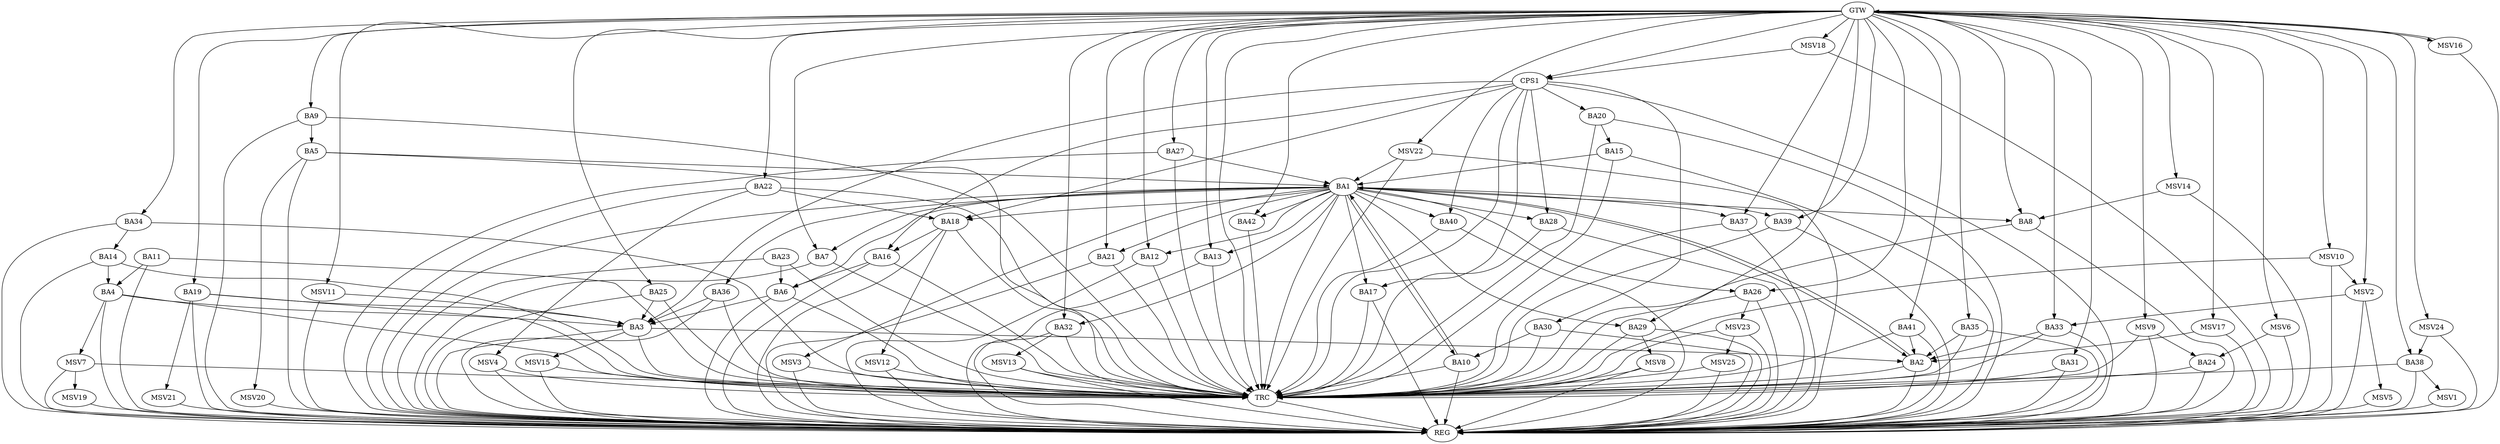 strict digraph G {
  BA1 [ label="BA1" ];
  BA2 [ label="BA2" ];
  BA3 [ label="BA3" ];
  BA4 [ label="BA4" ];
  BA5 [ label="BA5" ];
  BA6 [ label="BA6" ];
  BA7 [ label="BA7" ];
  BA8 [ label="BA8" ];
  BA9 [ label="BA9" ];
  BA10 [ label="BA10" ];
  BA11 [ label="BA11" ];
  BA12 [ label="BA12" ];
  BA13 [ label="BA13" ];
  BA14 [ label="BA14" ];
  BA15 [ label="BA15" ];
  BA16 [ label="BA16" ];
  BA17 [ label="BA17" ];
  BA18 [ label="BA18" ];
  BA19 [ label="BA19" ];
  BA20 [ label="BA20" ];
  BA21 [ label="BA21" ];
  BA22 [ label="BA22" ];
  BA23 [ label="BA23" ];
  BA24 [ label="BA24" ];
  BA25 [ label="BA25" ];
  BA26 [ label="BA26" ];
  BA27 [ label="BA27" ];
  BA28 [ label="BA28" ];
  BA29 [ label="BA29" ];
  BA30 [ label="BA30" ];
  BA31 [ label="BA31" ];
  BA32 [ label="BA32" ];
  BA33 [ label="BA33" ];
  BA34 [ label="BA34" ];
  BA35 [ label="BA35" ];
  BA36 [ label="BA36" ];
  BA37 [ label="BA37" ];
  BA38 [ label="BA38" ];
  BA39 [ label="BA39" ];
  BA40 [ label="BA40" ];
  BA41 [ label="BA41" ];
  BA42 [ label="BA42" ];
  CPS1 [ label="CPS1" ];
  GTW [ label="GTW" ];
  REG [ label="REG" ];
  TRC [ label="TRC" ];
  MSV1 [ label="MSV1" ];
  MSV2 [ label="MSV2" ];
  MSV3 [ label="MSV3" ];
  MSV4 [ label="MSV4" ];
  MSV5 [ label="MSV5" ];
  MSV6 [ label="MSV6" ];
  MSV7 [ label="MSV7" ];
  MSV8 [ label="MSV8" ];
  MSV9 [ label="MSV9" ];
  MSV10 [ label="MSV10" ];
  MSV11 [ label="MSV11" ];
  MSV12 [ label="MSV12" ];
  MSV13 [ label="MSV13" ];
  MSV14 [ label="MSV14" ];
  MSV15 [ label="MSV15" ];
  MSV16 [ label="MSV16" ];
  MSV17 [ label="MSV17" ];
  MSV18 [ label="MSV18" ];
  MSV19 [ label="MSV19" ];
  MSV20 [ label="MSV20" ];
  MSV21 [ label="MSV21" ];
  MSV22 [ label="MSV22" ];
  MSV23 [ label="MSV23" ];
  MSV24 [ label="MSV24" ];
  MSV25 [ label="MSV25" ];
  BA1 -> BA2;
  BA2 -> BA1;
  BA3 -> BA2;
  BA4 -> BA3;
  BA5 -> BA1;
  BA6 -> BA3;
  BA9 -> BA5;
  BA10 -> BA1;
  BA11 -> BA4;
  BA14 -> BA4;
  BA15 -> BA1;
  BA16 -> BA6;
  BA18 -> BA16;
  BA19 -> BA3;
  BA20 -> BA15;
  BA22 -> BA18;
  BA23 -> BA6;
  BA25 -> BA3;
  BA27 -> BA1;
  BA30 -> BA10;
  BA33 -> BA2;
  BA34 -> BA14;
  BA35 -> BA2;
  BA36 -> BA3;
  BA41 -> BA2;
  CPS1 -> BA16;
  CPS1 -> BA40;
  CPS1 -> BA20;
  CPS1 -> BA30;
  CPS1 -> BA28;
  CPS1 -> BA17;
  CPS1 -> BA18;
  CPS1 -> BA3;
  GTW -> BA7;
  GTW -> BA8;
  GTW -> BA9;
  GTW -> BA12;
  GTW -> BA13;
  GTW -> BA19;
  GTW -> BA21;
  GTW -> BA22;
  GTW -> BA25;
  GTW -> BA26;
  GTW -> BA27;
  GTW -> BA29;
  GTW -> BA31;
  GTW -> BA32;
  GTW -> BA33;
  GTW -> BA34;
  GTW -> BA35;
  GTW -> BA37;
  GTW -> BA38;
  GTW -> BA39;
  GTW -> BA41;
  GTW -> BA42;
  GTW -> CPS1;
  BA1 -> REG;
  BA2 -> REG;
  BA3 -> REG;
  BA4 -> REG;
  BA5 -> REG;
  BA6 -> REG;
  BA7 -> REG;
  BA8 -> REG;
  BA9 -> REG;
  BA10 -> REG;
  BA11 -> REG;
  BA12 -> REG;
  BA13 -> REG;
  BA14 -> REG;
  BA15 -> REG;
  BA16 -> REG;
  BA17 -> REG;
  BA18 -> REG;
  BA19 -> REG;
  BA20 -> REG;
  BA21 -> REG;
  BA22 -> REG;
  BA23 -> REG;
  BA24 -> REG;
  BA25 -> REG;
  BA26 -> REG;
  BA27 -> REG;
  BA28 -> REG;
  BA29 -> REG;
  BA30 -> REG;
  BA31 -> REG;
  BA32 -> REG;
  BA33 -> REG;
  BA34 -> REG;
  BA35 -> REG;
  BA36 -> REG;
  BA37 -> REG;
  BA38 -> REG;
  BA39 -> REG;
  BA40 -> REG;
  BA41 -> REG;
  CPS1 -> REG;
  BA1 -> TRC;
  BA2 -> TRC;
  BA3 -> TRC;
  BA4 -> TRC;
  BA5 -> TRC;
  BA6 -> TRC;
  BA7 -> TRC;
  BA8 -> TRC;
  BA9 -> TRC;
  BA10 -> TRC;
  BA11 -> TRC;
  BA12 -> TRC;
  BA13 -> TRC;
  BA14 -> TRC;
  BA15 -> TRC;
  BA16 -> TRC;
  BA17 -> TRC;
  BA18 -> TRC;
  BA19 -> TRC;
  BA20 -> TRC;
  BA21 -> TRC;
  BA22 -> TRC;
  BA23 -> TRC;
  BA24 -> TRC;
  BA25 -> TRC;
  BA26 -> TRC;
  BA27 -> TRC;
  BA28 -> TRC;
  BA29 -> TRC;
  BA30 -> TRC;
  BA31 -> TRC;
  BA32 -> TRC;
  BA33 -> TRC;
  BA34 -> TRC;
  BA35 -> TRC;
  BA36 -> TRC;
  BA37 -> TRC;
  BA38 -> TRC;
  BA39 -> TRC;
  BA40 -> TRC;
  BA41 -> TRC;
  BA42 -> TRC;
  CPS1 -> TRC;
  GTW -> TRC;
  TRC -> REG;
  BA1 -> BA12;
  BA1 -> BA7;
  BA1 -> BA8;
  BA1 -> BA39;
  BA1 -> BA40;
  BA1 -> BA37;
  BA1 -> BA17;
  BA1 -> BA6;
  BA1 -> BA18;
  BA1 -> BA10;
  BA1 -> BA28;
  BA1 -> BA13;
  BA1 -> BA36;
  BA1 -> BA32;
  BA1 -> BA42;
  BA1 -> BA26;
  BA1 -> BA29;
  BA1 -> BA21;
  BA38 -> MSV1;
  MSV1 -> REG;
  MSV2 -> BA33;
  GTW -> MSV2;
  MSV2 -> REG;
  BA1 -> MSV3;
  MSV3 -> REG;
  MSV3 -> TRC;
  BA22 -> MSV4;
  MSV4 -> REG;
  MSV4 -> TRC;
  MSV2 -> MSV5;
  MSV5 -> REG;
  MSV6 -> BA24;
  GTW -> MSV6;
  MSV6 -> REG;
  BA4 -> MSV7;
  MSV7 -> REG;
  MSV7 -> TRC;
  BA29 -> MSV8;
  MSV8 -> REG;
  MSV8 -> TRC;
  MSV9 -> BA24;
  GTW -> MSV9;
  MSV9 -> REG;
  MSV9 -> TRC;
  MSV10 -> MSV2;
  GTW -> MSV10;
  MSV10 -> REG;
  MSV10 -> TRC;
  MSV11 -> BA3;
  GTW -> MSV11;
  MSV11 -> REG;
  BA18 -> MSV12;
  MSV12 -> REG;
  MSV12 -> TRC;
  BA32 -> MSV13;
  MSV13 -> REG;
  MSV13 -> TRC;
  MSV14 -> BA8;
  GTW -> MSV14;
  MSV14 -> REG;
  BA3 -> MSV15;
  MSV15 -> REG;
  MSV15 -> TRC;
  MSV16 -> GTW;
  GTW -> MSV16;
  MSV16 -> REG;
  MSV17 -> BA2;
  GTW -> MSV17;
  MSV17 -> REG;
  MSV18 -> CPS1;
  GTW -> MSV18;
  MSV18 -> REG;
  MSV7 -> MSV19;
  MSV19 -> REG;
  BA5 -> MSV20;
  MSV20 -> REG;
  BA19 -> MSV21;
  MSV21 -> REG;
  MSV22 -> BA1;
  GTW -> MSV22;
  MSV22 -> REG;
  MSV22 -> TRC;
  BA26 -> MSV23;
  MSV23 -> REG;
  MSV23 -> TRC;
  MSV24 -> BA38;
  GTW -> MSV24;
  MSV24 -> REG;
  MSV23 -> MSV25;
  MSV25 -> REG;
  MSV25 -> TRC;
}
